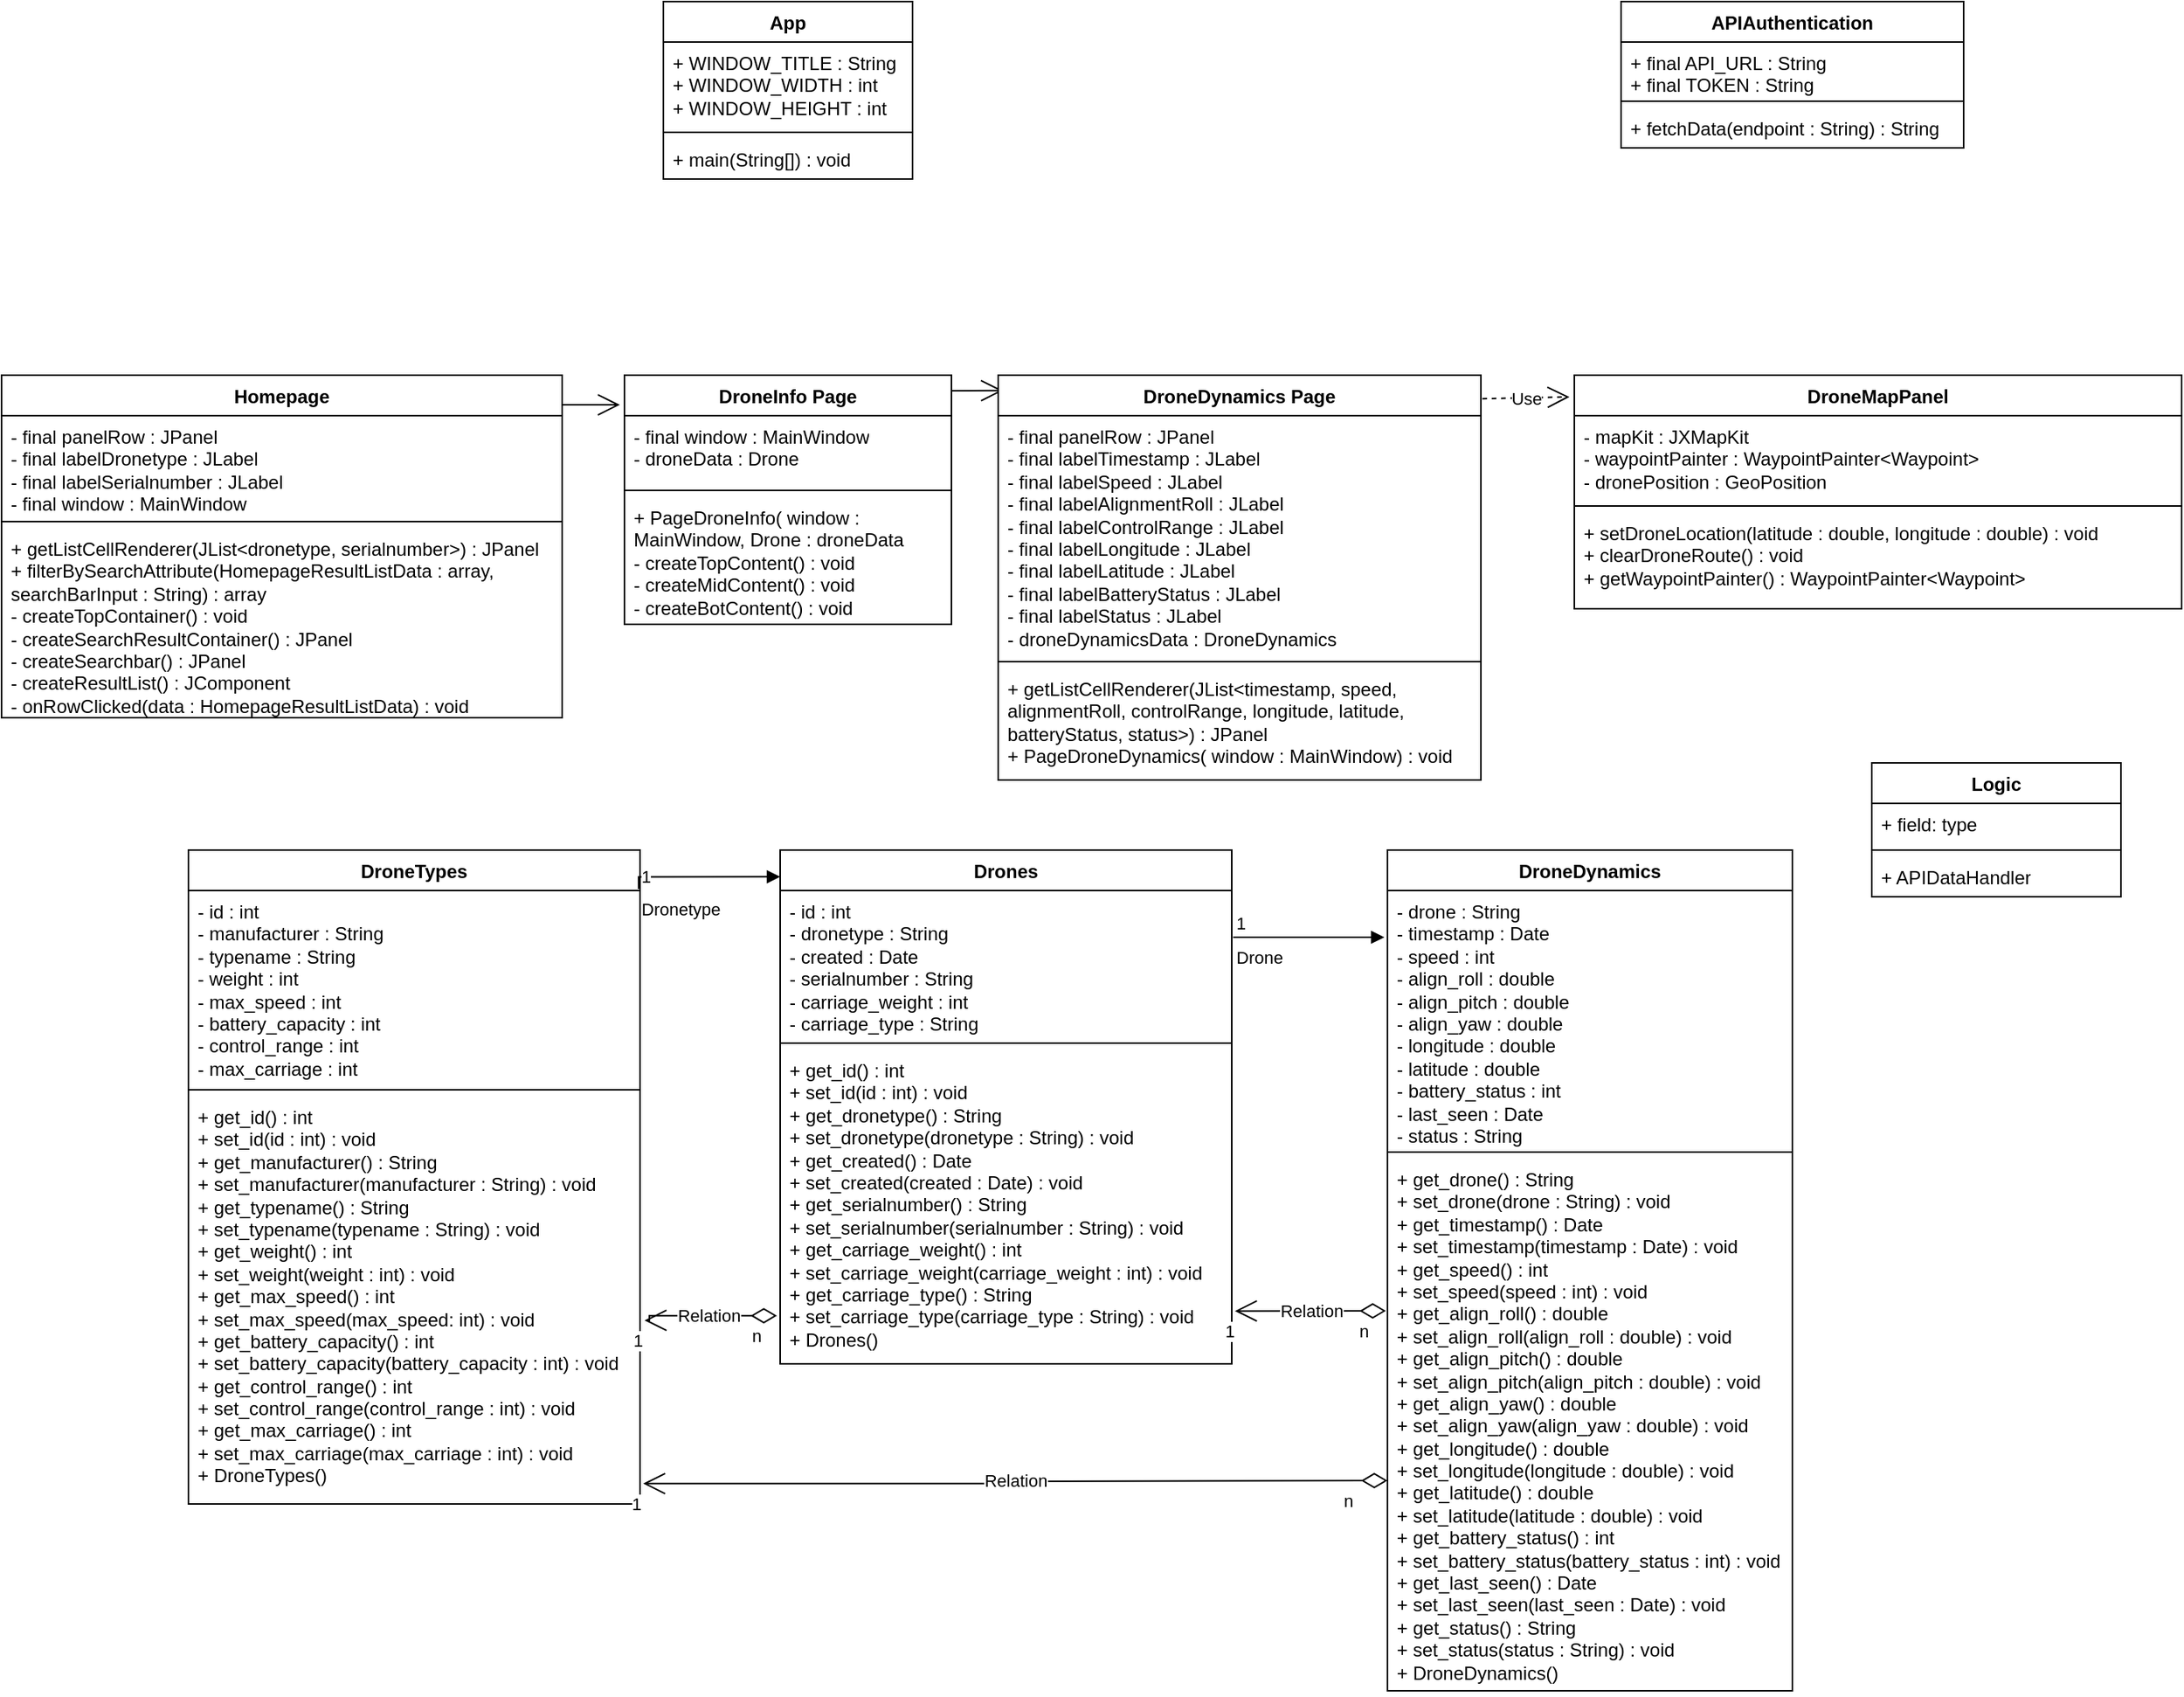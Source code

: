 <mxfile version="22.1.17" type="github">
  <diagram id="C5RBs43oDa-KdzZeNtuy" name="Page-1">
    <mxGraphModel dx="2191" dy="795" grid="1" gridSize="10" guides="1" tooltips="1" connect="1" arrows="1" fold="1" page="1" pageScale="1" pageWidth="827" pageHeight="1169" math="0" shadow="0">
      <root>
        <mxCell id="WIyWlLk6GJQsqaUBKTNV-0" />
        <mxCell id="WIyWlLk6GJQsqaUBKTNV-1" parent="WIyWlLk6GJQsqaUBKTNV-0" />
        <mxCell id="ezU55_HowOdJxXUAR7C2-4" value="DroneTypes" style="swimlane;fontStyle=1;align=center;verticalAlign=top;childLayout=stackLayout;horizontal=1;startSize=26;horizontalStack=0;resizeParent=1;resizeParentMax=0;resizeLast=0;collapsible=1;marginBottom=0;whiteSpace=wrap;html=1;" vertex="1" parent="WIyWlLk6GJQsqaUBKTNV-1">
          <mxGeometry y="585" width="290" height="420" as="geometry" />
        </mxCell>
        <mxCell id="ezU55_HowOdJxXUAR7C2-5" value="&lt;div&gt;- id : int&lt;/div&gt;&lt;div&gt;- manufacturer : String&lt;/div&gt;&lt;div&gt;- typename : String&lt;/div&gt;&lt;div&gt;- weight : int&lt;/div&gt;&lt;div&gt;- max_speed : int&lt;/div&gt;&lt;div&gt;- battery_capacity : int&lt;/div&gt;&lt;div&gt;- control_range : int&lt;/div&gt;&lt;div&gt;- max_carriage : int&lt;br&gt;&lt;/div&gt;&lt;div&gt;&lt;br&gt;&lt;/div&gt;" style="text;strokeColor=none;fillColor=none;align=left;verticalAlign=top;spacingLeft=4;spacingRight=4;overflow=hidden;rotatable=0;points=[[0,0.5],[1,0.5]];portConstraint=eastwest;whiteSpace=wrap;html=1;" vertex="1" parent="ezU55_HowOdJxXUAR7C2-4">
          <mxGeometry y="26" width="290" height="124" as="geometry" />
        </mxCell>
        <mxCell id="ezU55_HowOdJxXUAR7C2-6" value="" style="line;strokeWidth=1;fillColor=none;align=left;verticalAlign=middle;spacingTop=-1;spacingLeft=3;spacingRight=3;rotatable=0;labelPosition=right;points=[];portConstraint=eastwest;strokeColor=inherit;" vertex="1" parent="ezU55_HowOdJxXUAR7C2-4">
          <mxGeometry y="150" width="290" height="8" as="geometry" />
        </mxCell>
        <mxCell id="ezU55_HowOdJxXUAR7C2-7" value="&lt;div&gt;+ get_id() : int&lt;/div&gt;&lt;div&gt;+ set_id(id : int) : void&lt;/div&gt;&lt;div&gt;+ get_manufacturer() : String&lt;/div&gt;&lt;div&gt;+ set_manufacturer(manufacturer : String) : void&lt;/div&gt;&lt;div&gt;+ get_typename() : String&lt;/div&gt;&lt;div&gt;+ set_typename(typename : String) : void&lt;/div&gt;&lt;div&gt;+ get_weight() : int&lt;/div&gt;&lt;div&gt;+ set_weight(weight : int) : void&lt;/div&gt;&lt;div&gt;+ get_max_speed() : int&lt;/div&gt;&lt;div&gt;+ set_max_speed(max_speed: int) : void&lt;/div&gt;&lt;div&gt;+ get_battery_capacity() : int&lt;br&gt;&lt;/div&gt;&lt;div&gt;+ set_battery_capacity(battery_capacity : int) : void&lt;/div&gt;&lt;div&gt;+ get_control_range() : int&lt;/div&gt;&lt;div&gt;+ set_control_range(control_range : int) : void&lt;/div&gt;&lt;div&gt;+ get_max_carriage() : int&lt;/div&gt;&lt;div&gt;+ set_max_carriage(max_carriage : int) : void&amp;nbsp; &lt;br&gt;&lt;/div&gt;&lt;div&gt;+ DroneTypes()&lt;br&gt;&lt;/div&gt;&lt;div&gt;&lt;br&gt;&lt;/div&gt;" style="text;strokeColor=none;fillColor=none;align=left;verticalAlign=top;spacingLeft=4;spacingRight=4;overflow=hidden;rotatable=0;points=[[0,0.5],[1,0.5]];portConstraint=eastwest;whiteSpace=wrap;html=1;" vertex="1" parent="ezU55_HowOdJxXUAR7C2-4">
          <mxGeometry y="158" width="290" height="262" as="geometry" />
        </mxCell>
        <mxCell id="ezU55_HowOdJxXUAR7C2-8" value="Drones" style="swimlane;fontStyle=1;align=center;verticalAlign=top;childLayout=stackLayout;horizontal=1;startSize=26;horizontalStack=0;resizeParent=1;resizeParentMax=0;resizeLast=0;collapsible=1;marginBottom=0;whiteSpace=wrap;html=1;" vertex="1" parent="WIyWlLk6GJQsqaUBKTNV-1">
          <mxGeometry x="380" y="585" width="290" height="330" as="geometry" />
        </mxCell>
        <mxCell id="ezU55_HowOdJxXUAR7C2-9" value="&lt;div&gt;- id : int&lt;/div&gt;&lt;div&gt;- dronetype : String&lt;/div&gt;&lt;div&gt;- created : Date&lt;/div&gt;&lt;div&gt;- serialnumber : String&lt;/div&gt;&lt;div&gt;- carriage_weight : int&lt;/div&gt;&lt;div&gt;- carriage_type : String&lt;br&gt;&lt;/div&gt;" style="text;strokeColor=none;fillColor=none;align=left;verticalAlign=top;spacingLeft=4;spacingRight=4;overflow=hidden;rotatable=0;points=[[0,0.5],[1,0.5]];portConstraint=eastwest;whiteSpace=wrap;html=1;" vertex="1" parent="ezU55_HowOdJxXUAR7C2-8">
          <mxGeometry y="26" width="290" height="94" as="geometry" />
        </mxCell>
        <mxCell id="ezU55_HowOdJxXUAR7C2-10" value="" style="line;strokeWidth=1;fillColor=none;align=left;verticalAlign=middle;spacingTop=-1;spacingLeft=3;spacingRight=3;rotatable=0;labelPosition=right;points=[];portConstraint=eastwest;strokeColor=inherit;" vertex="1" parent="ezU55_HowOdJxXUAR7C2-8">
          <mxGeometry y="120" width="290" height="8" as="geometry" />
        </mxCell>
        <mxCell id="ezU55_HowOdJxXUAR7C2-11" value="&lt;div&gt;+ get_id() : int&lt;/div&gt;&lt;div&gt;+ set_id(id : int) : void&lt;/div&gt;&lt;div&gt;+ get_dronetype() : String&lt;/div&gt;&lt;div&gt;+ set_dronetype(dronetype : String) : void &lt;br&gt;&lt;/div&gt;&lt;div&gt;+ get_created() : Date&lt;/div&gt;&lt;div&gt;+ set_created(created : Date) : void&lt;/div&gt;&lt;div&gt;+ get_serialnumber() : String&lt;/div&gt;&lt;div&gt;+ set_serialnumber(serialnumber : String) : void&lt;br&gt;&lt;/div&gt;&lt;div&gt;+ get_carriage_weight() : int&lt;/div&gt;&lt;div&gt;+ set_carriage_weight(carriage_weight : int) : void&lt;/div&gt;&lt;div&gt;+ get_carriage_type() : String&lt;/div&gt;&lt;div&gt;+ set_carriage_type(carriage_type : String) : void&lt;/div&gt;&lt;div&gt;+ Drones()&lt;br&gt;&lt;/div&gt;" style="text;strokeColor=none;fillColor=none;align=left;verticalAlign=top;spacingLeft=4;spacingRight=4;overflow=hidden;rotatable=0;points=[[0,0.5],[1,0.5]];portConstraint=eastwest;whiteSpace=wrap;html=1;" vertex="1" parent="ezU55_HowOdJxXUAR7C2-8">
          <mxGeometry y="128" width="290" height="202" as="geometry" />
        </mxCell>
        <mxCell id="ezU55_HowOdJxXUAR7C2-12" value="DroneDynamics" style="swimlane;fontStyle=1;align=center;verticalAlign=top;childLayout=stackLayout;horizontal=1;startSize=26;horizontalStack=0;resizeParent=1;resizeParentMax=0;resizeLast=0;collapsible=1;marginBottom=0;whiteSpace=wrap;html=1;" vertex="1" parent="WIyWlLk6GJQsqaUBKTNV-1">
          <mxGeometry x="770" y="585" width="260" height="540" as="geometry" />
        </mxCell>
        <mxCell id="ezU55_HowOdJxXUAR7C2-13" value="&lt;div&gt;- drone : String&lt;/div&gt;&lt;div&gt;- timestamp : Date&lt;/div&gt;&lt;div&gt;- speed : int&lt;/div&gt;&lt;div&gt;- align_roll : double&lt;/div&gt;&lt;div&gt;- align_pitch : double&lt;/div&gt;&lt;div&gt;- align_yaw : double&lt;/div&gt;&lt;div&gt;- longitude : double&lt;/div&gt;&lt;div&gt;- latitude : double&lt;/div&gt;&lt;div&gt;- battery_status : int&lt;/div&gt;&lt;div&gt;- last_seen : Date&lt;/div&gt;&lt;div&gt;- status : String&lt;br&gt;&lt;/div&gt;" style="text;strokeColor=none;fillColor=none;align=left;verticalAlign=top;spacingLeft=4;spacingRight=4;overflow=hidden;rotatable=0;points=[[0,0.5],[1,0.5]];portConstraint=eastwest;whiteSpace=wrap;html=1;" vertex="1" parent="ezU55_HowOdJxXUAR7C2-12">
          <mxGeometry y="26" width="260" height="164" as="geometry" />
        </mxCell>
        <mxCell id="ezU55_HowOdJxXUAR7C2-14" value="" style="line;strokeWidth=1;fillColor=none;align=left;verticalAlign=middle;spacingTop=-1;spacingLeft=3;spacingRight=3;rotatable=0;labelPosition=right;points=[];portConstraint=eastwest;strokeColor=inherit;" vertex="1" parent="ezU55_HowOdJxXUAR7C2-12">
          <mxGeometry y="190" width="260" height="8" as="geometry" />
        </mxCell>
        <mxCell id="ezU55_HowOdJxXUAR7C2-15" value="&lt;div&gt;+ get_drone() : String&lt;/div&gt;&lt;div&gt;+ set_drone(drone : String) : void&lt;/div&gt;&lt;div&gt;+ get_timestamp() : Date&lt;/div&gt;&lt;div&gt;+ set_timestamp(timestamp : Date) : void&lt;br&gt;&lt;/div&gt;&lt;div&gt;+ get_speed() : int&lt;/div&gt;&lt;div&gt;+ set_speed(speed : int) : void&lt;/div&gt;&lt;div&gt;+ get_align_roll() : double&lt;/div&gt;&lt;div&gt;+ set_align_roll(align_roll : double) : void&lt;/div&gt;&lt;div&gt;+ get_align_pitch() : double&lt;br&gt;&lt;/div&gt;&lt;div&gt;+ set_align_pitch(align_pitch : double) : void&lt;/div&gt;&lt;div&gt;+ get_align_yaw() : double&lt;/div&gt;&lt;div&gt;+ set_align_yaw(align_yaw : double) : void&lt;/div&gt;&lt;div&gt;+ get_longitude() : double&lt;/div&gt;&lt;div&gt;+ set_longitude(longitude : double) : void&lt;/div&gt;&lt;div&gt;+ get_latitude() : double&lt;/div&gt;&lt;div&gt;+ set_latitude(latitude : double) : void&lt;/div&gt;&lt;div&gt;+ get_battery_status() : int&lt;/div&gt;&lt;div&gt;+ set_battery_status(battery_status : int) : void&lt;/div&gt;&lt;div&gt;+ get_last_seen() : Date&lt;/div&gt;&lt;div&gt;+ set_last_seen(last_seen : Date) : void&lt;/div&gt;&lt;div&gt;+ get_status() : String&lt;/div&gt;&lt;div&gt;+ set_status(status : String) : void&lt;/div&gt;&lt;div&gt;+ DroneDynamics()&lt;br&gt;&lt;/div&gt;&lt;div&gt;&lt;br&gt;&lt;/div&gt;" style="text;strokeColor=none;fillColor=none;align=left;verticalAlign=top;spacingLeft=4;spacingRight=4;overflow=hidden;rotatable=0;points=[[0,0.5],[1,0.5]];portConstraint=eastwest;whiteSpace=wrap;html=1;" vertex="1" parent="ezU55_HowOdJxXUAR7C2-12">
          <mxGeometry y="198" width="260" height="342" as="geometry" />
        </mxCell>
        <mxCell id="ezU55_HowOdJxXUAR7C2-71" value="Relation" style="endArrow=open;html=1;endSize=12;startArrow=diamondThin;startSize=14;startFill=0;edgeStyle=orthogonalEdgeStyle;rounded=0;entryX=1.007;entryY=0.95;entryDx=0;entryDy=0;entryPerimeter=0;" edge="1" parent="ezU55_HowOdJxXUAR7C2-12" target="ezU55_HowOdJxXUAR7C2-7">
          <mxGeometry relative="1" as="geometry">
            <mxPoint y="405" as="sourcePoint" />
            <mxPoint x="160" y="405" as="targetPoint" />
          </mxGeometry>
        </mxCell>
        <mxCell id="ezU55_HowOdJxXUAR7C2-72" value="n" style="edgeLabel;resizable=0;html=1;align=left;verticalAlign=top;" connectable="0" vertex="1" parent="ezU55_HowOdJxXUAR7C2-71">
          <mxGeometry x="-1" relative="1" as="geometry">
            <mxPoint x="-30" as="offset" />
          </mxGeometry>
        </mxCell>
        <mxCell id="ezU55_HowOdJxXUAR7C2-73" value="1" style="edgeLabel;resizable=0;html=1;align=right;verticalAlign=top;" connectable="0" vertex="1" parent="ezU55_HowOdJxXUAR7C2-71">
          <mxGeometry x="1" relative="1" as="geometry" />
        </mxCell>
        <mxCell id="ezU55_HowOdJxXUAR7C2-16" value="DroneMapPanel" style="swimlane;fontStyle=1;align=center;verticalAlign=top;childLayout=stackLayout;horizontal=1;startSize=26;horizontalStack=0;resizeParent=1;resizeParentMax=0;resizeLast=0;collapsible=1;marginBottom=0;whiteSpace=wrap;html=1;" vertex="1" parent="WIyWlLk6GJQsqaUBKTNV-1">
          <mxGeometry x="890" y="280" width="390" height="150" as="geometry" />
        </mxCell>
        <mxCell id="ezU55_HowOdJxXUAR7C2-17" value="&lt;div&gt;- mapKit : JXMapKit&lt;/div&gt;&lt;div&gt;- waypointPainter : WaypointPainter&amp;lt;Waypoint&amp;gt;&lt;/div&gt;&lt;div&gt;- dronePosition : GeoPosition&lt;br&gt;&lt;/div&gt;" style="text;strokeColor=none;fillColor=none;align=left;verticalAlign=top;spacingLeft=4;spacingRight=4;overflow=hidden;rotatable=0;points=[[0,0.5],[1,0.5]];portConstraint=eastwest;whiteSpace=wrap;html=1;" vertex="1" parent="ezU55_HowOdJxXUAR7C2-16">
          <mxGeometry y="26" width="390" height="54" as="geometry" />
        </mxCell>
        <mxCell id="ezU55_HowOdJxXUAR7C2-18" value="" style="line;strokeWidth=1;fillColor=none;align=left;verticalAlign=middle;spacingTop=-1;spacingLeft=3;spacingRight=3;rotatable=0;labelPosition=right;points=[];portConstraint=eastwest;strokeColor=inherit;" vertex="1" parent="ezU55_HowOdJxXUAR7C2-16">
          <mxGeometry y="80" width="390" height="8" as="geometry" />
        </mxCell>
        <mxCell id="ezU55_HowOdJxXUAR7C2-19" value="&lt;div&gt;+ setDroneLocation(latitude : double, longitude : double) : void&lt;/div&gt;&lt;div&gt;+ clearDroneRoute() : void&lt;/div&gt;&lt;div&gt;+ getWaypointPainter() : WaypointPainter&amp;lt;Waypoint&amp;gt;&lt;br&gt;&lt;/div&gt;&lt;div&gt;&lt;br&gt;&lt;/div&gt;" style="text;strokeColor=none;fillColor=none;align=left;verticalAlign=top;spacingLeft=4;spacingRight=4;overflow=hidden;rotatable=0;points=[[0,0.5],[1,0.5]];portConstraint=eastwest;whiteSpace=wrap;html=1;" vertex="1" parent="ezU55_HowOdJxXUAR7C2-16">
          <mxGeometry y="88" width="390" height="62" as="geometry" />
        </mxCell>
        <mxCell id="ezU55_HowOdJxXUAR7C2-21" value="Logic" style="swimlane;fontStyle=1;align=center;verticalAlign=top;childLayout=stackLayout;horizontal=1;startSize=26;horizontalStack=0;resizeParent=1;resizeParentMax=0;resizeLast=0;collapsible=1;marginBottom=0;whiteSpace=wrap;html=1;" vertex="1" parent="WIyWlLk6GJQsqaUBKTNV-1">
          <mxGeometry x="1081" y="529" width="160" height="86" as="geometry" />
        </mxCell>
        <mxCell id="ezU55_HowOdJxXUAR7C2-22" value="+ field: type" style="text;strokeColor=none;fillColor=none;align=left;verticalAlign=top;spacingLeft=4;spacingRight=4;overflow=hidden;rotatable=0;points=[[0,0.5],[1,0.5]];portConstraint=eastwest;whiteSpace=wrap;html=1;" vertex="1" parent="ezU55_HowOdJxXUAR7C2-21">
          <mxGeometry y="26" width="160" height="26" as="geometry" />
        </mxCell>
        <mxCell id="ezU55_HowOdJxXUAR7C2-23" value="" style="line;strokeWidth=1;fillColor=none;align=left;verticalAlign=middle;spacingTop=-1;spacingLeft=3;spacingRight=3;rotatable=0;labelPosition=right;points=[];portConstraint=eastwest;strokeColor=inherit;" vertex="1" parent="ezU55_HowOdJxXUAR7C2-21">
          <mxGeometry y="52" width="160" height="8" as="geometry" />
        </mxCell>
        <mxCell id="ezU55_HowOdJxXUAR7C2-24" value="+ APIDataHandler" style="text;strokeColor=none;fillColor=none;align=left;verticalAlign=top;spacingLeft=4;spacingRight=4;overflow=hidden;rotatable=0;points=[[0,0.5],[1,0.5]];portConstraint=eastwest;whiteSpace=wrap;html=1;" vertex="1" parent="ezU55_HowOdJxXUAR7C2-21">
          <mxGeometry y="60" width="160" height="26" as="geometry" />
        </mxCell>
        <mxCell id="ezU55_HowOdJxXUAR7C2-25" value="APIAuthentication" style="swimlane;fontStyle=1;align=center;verticalAlign=top;childLayout=stackLayout;horizontal=1;startSize=26;horizontalStack=0;resizeParent=1;resizeParentMax=0;resizeLast=0;collapsible=1;marginBottom=0;whiteSpace=wrap;html=1;" vertex="1" parent="WIyWlLk6GJQsqaUBKTNV-1">
          <mxGeometry x="920" y="40" width="220" height="94" as="geometry" />
        </mxCell>
        <mxCell id="ezU55_HowOdJxXUAR7C2-26" value="&lt;div&gt;+ final API_URL : String&lt;/div&gt;&lt;div&gt;+ final TOKEN : String&lt;br&gt;&lt;/div&gt;" style="text;strokeColor=none;fillColor=none;align=left;verticalAlign=top;spacingLeft=4;spacingRight=4;overflow=hidden;rotatable=0;points=[[0,0.5],[1,0.5]];portConstraint=eastwest;whiteSpace=wrap;html=1;" vertex="1" parent="ezU55_HowOdJxXUAR7C2-25">
          <mxGeometry y="26" width="220" height="34" as="geometry" />
        </mxCell>
        <mxCell id="ezU55_HowOdJxXUAR7C2-27" value="" style="line;strokeWidth=1;fillColor=none;align=left;verticalAlign=middle;spacingTop=-1;spacingLeft=3;spacingRight=3;rotatable=0;labelPosition=right;points=[];portConstraint=eastwest;strokeColor=inherit;" vertex="1" parent="ezU55_HowOdJxXUAR7C2-25">
          <mxGeometry y="60" width="220" height="8" as="geometry" />
        </mxCell>
        <mxCell id="ezU55_HowOdJxXUAR7C2-28" value="+ fetchData(endpoint : String) : String" style="text;strokeColor=none;fillColor=none;align=left;verticalAlign=top;spacingLeft=4;spacingRight=4;overflow=hidden;rotatable=0;points=[[0,0.5],[1,0.5]];portConstraint=eastwest;whiteSpace=wrap;html=1;" vertex="1" parent="ezU55_HowOdJxXUAR7C2-25">
          <mxGeometry y="68" width="220" height="26" as="geometry" />
        </mxCell>
        <mxCell id="ezU55_HowOdJxXUAR7C2-29" value="Homepage" style="swimlane;fontStyle=1;align=center;verticalAlign=top;childLayout=stackLayout;horizontal=1;startSize=26;horizontalStack=0;resizeParent=1;resizeParentMax=0;resizeLast=0;collapsible=1;marginBottom=0;whiteSpace=wrap;html=1;" vertex="1" parent="WIyWlLk6GJQsqaUBKTNV-1">
          <mxGeometry x="-120" y="280" width="360" height="220" as="geometry" />
        </mxCell>
        <mxCell id="ezU55_HowOdJxXUAR7C2-75" value="" style="endArrow=open;endFill=1;endSize=12;html=1;rounded=0;entryX=-0.014;entryY=0.119;entryDx=0;entryDy=0;entryPerimeter=0;" edge="1" parent="ezU55_HowOdJxXUAR7C2-29" target="ezU55_HowOdJxXUAR7C2-33">
          <mxGeometry width="160" relative="1" as="geometry">
            <mxPoint x="360" y="19" as="sourcePoint" />
            <mxPoint x="510" y="20" as="targetPoint" />
          </mxGeometry>
        </mxCell>
        <mxCell id="ezU55_HowOdJxXUAR7C2-30" value="&lt;div&gt;- final panelRow : JPanel&lt;/div&gt;&lt;div&gt;- final labelDronetype : JLabel&lt;/div&gt;&lt;div&gt;- final labelSerialnumber : JLabel&lt;/div&gt;&lt;div&gt;- final window : MainWindow&lt;br&gt;&lt;/div&gt;" style="text;strokeColor=none;fillColor=none;align=left;verticalAlign=top;spacingLeft=4;spacingRight=4;overflow=hidden;rotatable=0;points=[[0,0.5],[1,0.5]];portConstraint=eastwest;whiteSpace=wrap;html=1;" vertex="1" parent="ezU55_HowOdJxXUAR7C2-29">
          <mxGeometry y="26" width="360" height="64" as="geometry" />
        </mxCell>
        <mxCell id="ezU55_HowOdJxXUAR7C2-31" value="" style="line;strokeWidth=1;fillColor=none;align=left;verticalAlign=middle;spacingTop=-1;spacingLeft=3;spacingRight=3;rotatable=0;labelPosition=right;points=[];portConstraint=eastwest;strokeColor=inherit;" vertex="1" parent="ezU55_HowOdJxXUAR7C2-29">
          <mxGeometry y="90" width="360" height="8" as="geometry" />
        </mxCell>
        <mxCell id="ezU55_HowOdJxXUAR7C2-32" value="&lt;div&gt;+ getListCellRenderer(JList&amp;lt;dronetype, serialnumber&amp;gt;) : JPanel&lt;br&gt;&lt;/div&gt;&lt;div&gt;+ filterBySearchAttribute(HomepageResultListData : array, searchBarInput : String) : array&lt;/div&gt;&lt;div&gt;- createTopContainer() : void&lt;/div&gt;&lt;div&gt;- createSearchResultContainer() : JPanel&lt;/div&gt;&lt;div&gt;- createSearchbar() : JPanel&lt;/div&gt;&lt;div&gt;- createResultList() : JComponent&lt;br&gt;&lt;/div&gt;&lt;div&gt;- onRowClicked(data : HomepageResultListData) : void&lt;br&gt;&lt;/div&gt;" style="text;strokeColor=none;fillColor=none;align=left;verticalAlign=top;spacingLeft=4;spacingRight=4;overflow=hidden;rotatable=0;points=[[0,0.5],[1,0.5]];portConstraint=eastwest;whiteSpace=wrap;html=1;" vertex="1" parent="ezU55_HowOdJxXUAR7C2-29">
          <mxGeometry y="98" width="360" height="122" as="geometry" />
        </mxCell>
        <mxCell id="ezU55_HowOdJxXUAR7C2-33" value="DroneInfo Page" style="swimlane;fontStyle=1;align=center;verticalAlign=top;childLayout=stackLayout;horizontal=1;startSize=26;horizontalStack=0;resizeParent=1;resizeParentMax=0;resizeLast=0;collapsible=1;marginBottom=0;whiteSpace=wrap;html=1;" vertex="1" parent="WIyWlLk6GJQsqaUBKTNV-1">
          <mxGeometry x="280" y="280" width="210" height="160" as="geometry" />
        </mxCell>
        <mxCell id="ezU55_HowOdJxXUAR7C2-76" value="" style="endArrow=open;endFill=1;endSize=12;html=1;rounded=0;entryX=0.01;entryY=0.038;entryDx=0;entryDy=0;entryPerimeter=0;" edge="1" parent="ezU55_HowOdJxXUAR7C2-33" target="ezU55_HowOdJxXUAR7C2-37">
          <mxGeometry width="160" relative="1" as="geometry">
            <mxPoint x="210" y="10" as="sourcePoint" />
            <mxPoint x="370" y="10" as="targetPoint" />
          </mxGeometry>
        </mxCell>
        <mxCell id="ezU55_HowOdJxXUAR7C2-34" value="&lt;div&gt;- final window : MainWindow&lt;br&gt;&lt;/div&gt;&lt;div&gt;- droneData : Drone&lt;br&gt;&lt;/div&gt;" style="text;strokeColor=none;fillColor=none;align=left;verticalAlign=top;spacingLeft=4;spacingRight=4;overflow=hidden;rotatable=0;points=[[0,0.5],[1,0.5]];portConstraint=eastwest;whiteSpace=wrap;html=1;" vertex="1" parent="ezU55_HowOdJxXUAR7C2-33">
          <mxGeometry y="26" width="210" height="44" as="geometry" />
        </mxCell>
        <mxCell id="ezU55_HowOdJxXUAR7C2-35" value="" style="line;strokeWidth=1;fillColor=none;align=left;verticalAlign=middle;spacingTop=-1;spacingLeft=3;spacingRight=3;rotatable=0;labelPosition=right;points=[];portConstraint=eastwest;strokeColor=inherit;" vertex="1" parent="ezU55_HowOdJxXUAR7C2-33">
          <mxGeometry y="70" width="210" height="8" as="geometry" />
        </mxCell>
        <mxCell id="ezU55_HowOdJxXUAR7C2-36" value="&lt;div&gt;+ PageDroneInfo( window : MainWindow, Drone : droneData&lt;/div&gt;&lt;div&gt;- createTopContent() : void&lt;/div&gt;&lt;div&gt;- createMidContent() : void&lt;/div&gt;&lt;div&gt;- createBotContent() : void&lt;br&gt;&lt;/div&gt;" style="text;strokeColor=none;fillColor=none;align=left;verticalAlign=top;spacingLeft=4;spacingRight=4;overflow=hidden;rotatable=0;points=[[0,0.5],[1,0.5]];portConstraint=eastwest;whiteSpace=wrap;html=1;" vertex="1" parent="ezU55_HowOdJxXUAR7C2-33">
          <mxGeometry y="78" width="210" height="82" as="geometry" />
        </mxCell>
        <mxCell id="ezU55_HowOdJxXUAR7C2-37" value="DroneDynamics Page" style="swimlane;fontStyle=1;align=center;verticalAlign=top;childLayout=stackLayout;horizontal=1;startSize=26;horizontalStack=0;resizeParent=1;resizeParentMax=0;resizeLast=0;collapsible=1;marginBottom=0;whiteSpace=wrap;html=1;" vertex="1" parent="WIyWlLk6GJQsqaUBKTNV-1">
          <mxGeometry x="520" y="280" width="310" height="260" as="geometry" />
        </mxCell>
        <mxCell id="ezU55_HowOdJxXUAR7C2-38" value="&lt;div&gt;- final panelRow : JPanel&lt;/div&gt;&lt;div&gt;- final labelTimestamp : JLabel&lt;/div&gt;&lt;div&gt;- final labelSpeed : JLabel&lt;/div&gt;&lt;div&gt;- final labelAlignmentRoll : JLabel&lt;/div&gt;&lt;div&gt;- final labelControlRange : JLabel&lt;/div&gt;&lt;div&gt;- final labelLongitude : JLabel&lt;/div&gt;&lt;div&gt;- final labelLatitude : JLabel&lt;/div&gt;&lt;div&gt;- final labelBatteryStatus : JLabel&lt;/div&gt;&lt;div&gt;- final labelStatus : JLabel&lt;br&gt;&lt;/div&gt;&lt;div&gt;- droneDynamicsData : DroneDynamics&lt;/div&gt;&lt;div&gt;&lt;br&gt;&lt;/div&gt;" style="text;strokeColor=none;fillColor=none;align=left;verticalAlign=top;spacingLeft=4;spacingRight=4;overflow=hidden;rotatable=0;points=[[0,0.5],[1,0.5]];portConstraint=eastwest;whiteSpace=wrap;html=1;" vertex="1" parent="ezU55_HowOdJxXUAR7C2-37">
          <mxGeometry y="26" width="310" height="154" as="geometry" />
        </mxCell>
        <mxCell id="ezU55_HowOdJxXUAR7C2-39" value="" style="line;strokeWidth=1;fillColor=none;align=left;verticalAlign=middle;spacingTop=-1;spacingLeft=3;spacingRight=3;rotatable=0;labelPosition=right;points=[];portConstraint=eastwest;strokeColor=inherit;" vertex="1" parent="ezU55_HowOdJxXUAR7C2-37">
          <mxGeometry y="180" width="310" height="8" as="geometry" />
        </mxCell>
        <mxCell id="ezU55_HowOdJxXUAR7C2-40" value="&lt;div&gt;+ getListCellRenderer(JList&amp;lt;timestamp, speed, alignmentRoll, controlRange, longitude, latitude, batteryStatus, status&amp;gt;) : JPanel&lt;/div&gt;&lt;div&gt;+ PageDroneDynamics( window : MainWindow) : void&lt;br&gt;&lt;/div&gt;" style="text;strokeColor=none;fillColor=none;align=left;verticalAlign=top;spacingLeft=4;spacingRight=4;overflow=hidden;rotatable=0;points=[[0,0.5],[1,0.5]];portConstraint=eastwest;whiteSpace=wrap;html=1;" vertex="1" parent="ezU55_HowOdJxXUAR7C2-37">
          <mxGeometry y="188" width="310" height="72" as="geometry" />
        </mxCell>
        <mxCell id="ezU55_HowOdJxXUAR7C2-42" value="App" style="swimlane;fontStyle=1;align=center;verticalAlign=top;childLayout=stackLayout;horizontal=1;startSize=26;horizontalStack=0;resizeParent=1;resizeParentMax=0;resizeLast=0;collapsible=1;marginBottom=0;whiteSpace=wrap;html=1;" vertex="1" parent="WIyWlLk6GJQsqaUBKTNV-1">
          <mxGeometry x="305" y="40" width="160" height="114" as="geometry" />
        </mxCell>
        <mxCell id="ezU55_HowOdJxXUAR7C2-43" value="&lt;div&gt;+ WINDOW_TITLE : String&lt;/div&gt;&lt;div&gt;+ WINDOW_WIDTH : int&lt;/div&gt;&lt;div&gt;+ WINDOW_HEIGHT : int&lt;br&gt;&lt;/div&gt;" style="text;strokeColor=none;fillColor=none;align=left;verticalAlign=top;spacingLeft=4;spacingRight=4;overflow=hidden;rotatable=0;points=[[0,0.5],[1,0.5]];portConstraint=eastwest;whiteSpace=wrap;html=1;" vertex="1" parent="ezU55_HowOdJxXUAR7C2-42">
          <mxGeometry y="26" width="160" height="54" as="geometry" />
        </mxCell>
        <mxCell id="ezU55_HowOdJxXUAR7C2-44" value="" style="line;strokeWidth=1;fillColor=none;align=left;verticalAlign=middle;spacingTop=-1;spacingLeft=3;spacingRight=3;rotatable=0;labelPosition=right;points=[];portConstraint=eastwest;strokeColor=inherit;" vertex="1" parent="ezU55_HowOdJxXUAR7C2-42">
          <mxGeometry y="80" width="160" height="8" as="geometry" />
        </mxCell>
        <mxCell id="ezU55_HowOdJxXUAR7C2-45" value="+ main(String[]) : void" style="text;strokeColor=none;fillColor=none;align=left;verticalAlign=top;spacingLeft=4;spacingRight=4;overflow=hidden;rotatable=0;points=[[0,0.5],[1,0.5]];portConstraint=eastwest;whiteSpace=wrap;html=1;" vertex="1" parent="ezU55_HowOdJxXUAR7C2-42">
          <mxGeometry y="88" width="160" height="26" as="geometry" />
        </mxCell>
        <mxCell id="ezU55_HowOdJxXUAR7C2-51" value="&lt;div&gt;Drone&lt;/div&gt;" style="endArrow=block;endFill=1;html=1;edgeStyle=orthogonalEdgeStyle;align=left;verticalAlign=top;rounded=0;exitX=1.003;exitY=0.319;exitDx=0;exitDy=0;exitPerimeter=0;" edge="1" parent="WIyWlLk6GJQsqaUBKTNV-1" source="ezU55_HowOdJxXUAR7C2-9">
          <mxGeometry x="-1" relative="1" as="geometry">
            <mxPoint x="650" y="640" as="sourcePoint" />
            <mxPoint x="768" y="641" as="targetPoint" />
            <Array as="points">
              <mxPoint x="768" y="641" />
            </Array>
          </mxGeometry>
        </mxCell>
        <mxCell id="ezU55_HowOdJxXUAR7C2-52" value="1" style="edgeLabel;resizable=0;html=1;align=left;verticalAlign=bottom;" connectable="0" vertex="1" parent="ezU55_HowOdJxXUAR7C2-51">
          <mxGeometry x="-1" relative="1" as="geometry" />
        </mxCell>
        <mxCell id="ezU55_HowOdJxXUAR7C2-58" value="Dronetype" style="endArrow=block;endFill=1;html=1;edgeStyle=orthogonalEdgeStyle;align=left;verticalAlign=top;rounded=0;entryX=0;entryY=0.052;entryDx=0;entryDy=0;entryPerimeter=0;exitX=0.997;exitY=-0.008;exitDx=0;exitDy=0;exitPerimeter=0;" edge="1" parent="WIyWlLk6GJQsqaUBKTNV-1" source="ezU55_HowOdJxXUAR7C2-5" target="ezU55_HowOdJxXUAR7C2-8">
          <mxGeometry x="-1" relative="1" as="geometry">
            <mxPoint x="280" y="660" as="sourcePoint" />
            <mxPoint x="340" y="640" as="targetPoint" />
            <Array as="points">
              <mxPoint x="289" y="602" />
            </Array>
          </mxGeometry>
        </mxCell>
        <mxCell id="ezU55_HowOdJxXUAR7C2-59" value="1" style="edgeLabel;resizable=0;html=1;align=left;verticalAlign=bottom;" connectable="0" vertex="1" parent="ezU55_HowOdJxXUAR7C2-58">
          <mxGeometry x="-1" relative="1" as="geometry" />
        </mxCell>
        <mxCell id="ezU55_HowOdJxXUAR7C2-65" value="Relation" style="endArrow=open;html=1;endSize=12;startArrow=diamondThin;startSize=14;startFill=0;edgeStyle=orthogonalEdgeStyle;rounded=0;entryX=1.01;entryY=0.55;entryDx=0;entryDy=0;entryPerimeter=0;exitX=-0.007;exitY=0.847;exitDx=0;exitDy=0;exitPerimeter=0;" edge="1" parent="WIyWlLk6GJQsqaUBKTNV-1" source="ezU55_HowOdJxXUAR7C2-11" target="ezU55_HowOdJxXUAR7C2-7">
          <mxGeometry relative="1" as="geometry">
            <mxPoint x="490" y="910" as="sourcePoint" />
            <mxPoint x="650" y="910" as="targetPoint" />
            <Array as="points">
              <mxPoint x="296" y="884" />
              <mxPoint x="296" y="887" />
            </Array>
          </mxGeometry>
        </mxCell>
        <mxCell id="ezU55_HowOdJxXUAR7C2-66" value="n" style="edgeLabel;resizable=0;html=1;align=left;verticalAlign=top;" connectable="0" vertex="1" parent="ezU55_HowOdJxXUAR7C2-65">
          <mxGeometry x="-1" relative="1" as="geometry">
            <mxPoint x="-18" as="offset" />
          </mxGeometry>
        </mxCell>
        <mxCell id="ezU55_HowOdJxXUAR7C2-67" value="1" style="edgeLabel;resizable=0;html=1;align=right;verticalAlign=top;" connectable="0" vertex="1" parent="ezU55_HowOdJxXUAR7C2-65">
          <mxGeometry x="1" relative="1" as="geometry" />
        </mxCell>
        <mxCell id="ezU55_HowOdJxXUAR7C2-68" value="Relation" style="endArrow=open;html=1;endSize=12;startArrow=diamondThin;startSize=14;startFill=0;edgeStyle=orthogonalEdgeStyle;rounded=0;entryX=1.007;entryY=0.832;entryDx=0;entryDy=0;entryPerimeter=0;" edge="1" parent="WIyWlLk6GJQsqaUBKTNV-1" target="ezU55_HowOdJxXUAR7C2-11">
          <mxGeometry relative="1" as="geometry">
            <mxPoint x="769" y="881" as="sourcePoint" />
            <mxPoint x="930" y="700" as="targetPoint" />
            <Array as="points">
              <mxPoint x="769" y="881" />
            </Array>
          </mxGeometry>
        </mxCell>
        <mxCell id="ezU55_HowOdJxXUAR7C2-69" value="n" style="edgeLabel;resizable=0;html=1;align=left;verticalAlign=top;" connectable="0" vertex="1" parent="ezU55_HowOdJxXUAR7C2-68">
          <mxGeometry x="-1" relative="1" as="geometry">
            <mxPoint x="-19" as="offset" />
          </mxGeometry>
        </mxCell>
        <mxCell id="ezU55_HowOdJxXUAR7C2-70" value="1" style="edgeLabel;resizable=0;html=1;align=right;verticalAlign=top;" connectable="0" vertex="1" parent="ezU55_HowOdJxXUAR7C2-68">
          <mxGeometry x="1" relative="1" as="geometry" />
        </mxCell>
        <mxCell id="ezU55_HowOdJxXUAR7C2-74" value="Use" style="endArrow=open;endSize=12;dashed=1;html=1;rounded=0;entryX=-0.008;entryY=0.093;entryDx=0;entryDy=0;entryPerimeter=0;exitX=1.003;exitY=0.058;exitDx=0;exitDy=0;exitPerimeter=0;" edge="1" parent="WIyWlLk6GJQsqaUBKTNV-1" source="ezU55_HowOdJxXUAR7C2-37" target="ezU55_HowOdJxXUAR7C2-16">
          <mxGeometry width="160" relative="1" as="geometry">
            <mxPoint x="820" y="350" as="sourcePoint" />
            <mxPoint x="980" y="350" as="targetPoint" />
          </mxGeometry>
        </mxCell>
      </root>
    </mxGraphModel>
  </diagram>
</mxfile>
